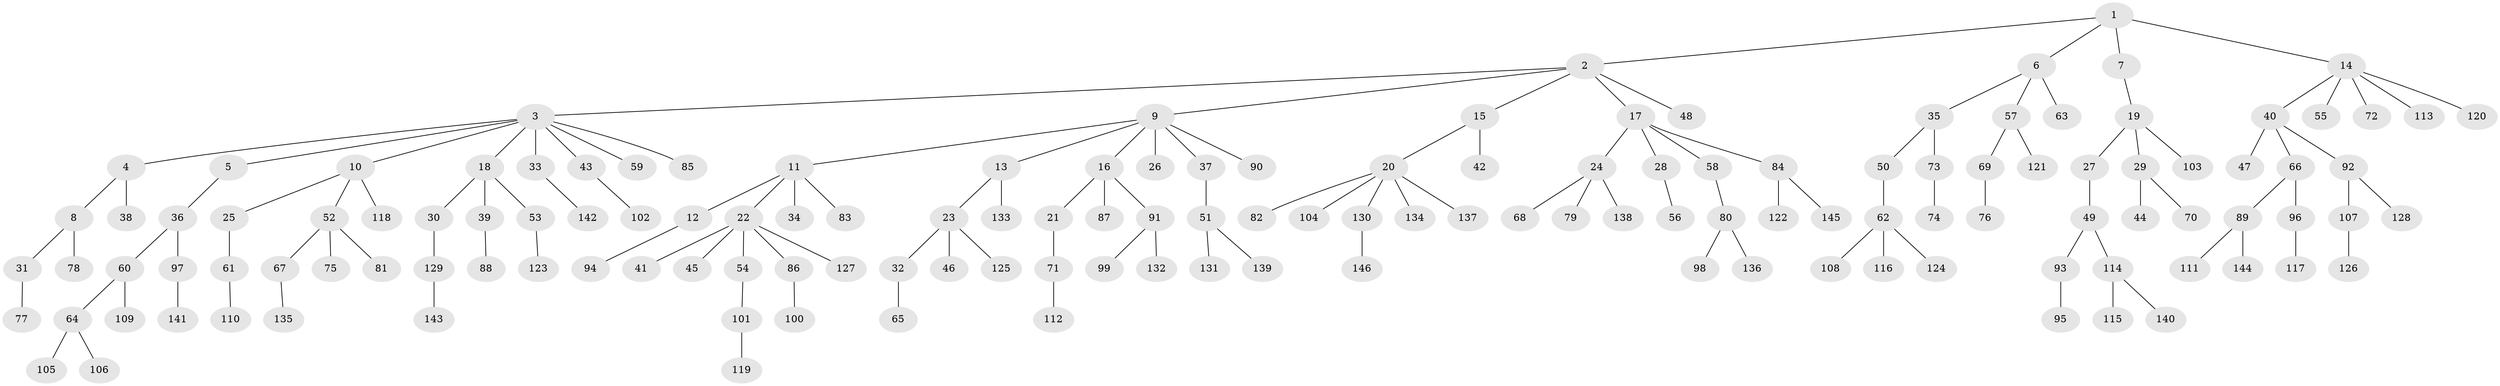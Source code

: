 // coarse degree distribution, {4: 0.0273972602739726, 5: 0.0273972602739726, 8: 0.0136986301369863, 2: 0.2876712328767123, 3: 0.1643835616438356, 6: 0.0136986301369863, 1: 0.4657534246575342}
// Generated by graph-tools (version 1.1) at 2025/51/03/04/25 22:51:41]
// undirected, 146 vertices, 145 edges
graph export_dot {
  node [color=gray90,style=filled];
  1;
  2;
  3;
  4;
  5;
  6;
  7;
  8;
  9;
  10;
  11;
  12;
  13;
  14;
  15;
  16;
  17;
  18;
  19;
  20;
  21;
  22;
  23;
  24;
  25;
  26;
  27;
  28;
  29;
  30;
  31;
  32;
  33;
  34;
  35;
  36;
  37;
  38;
  39;
  40;
  41;
  42;
  43;
  44;
  45;
  46;
  47;
  48;
  49;
  50;
  51;
  52;
  53;
  54;
  55;
  56;
  57;
  58;
  59;
  60;
  61;
  62;
  63;
  64;
  65;
  66;
  67;
  68;
  69;
  70;
  71;
  72;
  73;
  74;
  75;
  76;
  77;
  78;
  79;
  80;
  81;
  82;
  83;
  84;
  85;
  86;
  87;
  88;
  89;
  90;
  91;
  92;
  93;
  94;
  95;
  96;
  97;
  98;
  99;
  100;
  101;
  102;
  103;
  104;
  105;
  106;
  107;
  108;
  109;
  110;
  111;
  112;
  113;
  114;
  115;
  116;
  117;
  118;
  119;
  120;
  121;
  122;
  123;
  124;
  125;
  126;
  127;
  128;
  129;
  130;
  131;
  132;
  133;
  134;
  135;
  136;
  137;
  138;
  139;
  140;
  141;
  142;
  143;
  144;
  145;
  146;
  1 -- 2;
  1 -- 6;
  1 -- 7;
  1 -- 14;
  2 -- 3;
  2 -- 9;
  2 -- 15;
  2 -- 17;
  2 -- 48;
  3 -- 4;
  3 -- 5;
  3 -- 10;
  3 -- 18;
  3 -- 33;
  3 -- 43;
  3 -- 59;
  3 -- 85;
  4 -- 8;
  4 -- 38;
  5 -- 36;
  6 -- 35;
  6 -- 57;
  6 -- 63;
  7 -- 19;
  8 -- 31;
  8 -- 78;
  9 -- 11;
  9 -- 13;
  9 -- 16;
  9 -- 26;
  9 -- 37;
  9 -- 90;
  10 -- 25;
  10 -- 52;
  10 -- 118;
  11 -- 12;
  11 -- 22;
  11 -- 34;
  11 -- 83;
  12 -- 94;
  13 -- 23;
  13 -- 133;
  14 -- 40;
  14 -- 55;
  14 -- 72;
  14 -- 113;
  14 -- 120;
  15 -- 20;
  15 -- 42;
  16 -- 21;
  16 -- 87;
  16 -- 91;
  17 -- 24;
  17 -- 28;
  17 -- 58;
  17 -- 84;
  18 -- 30;
  18 -- 39;
  18 -- 53;
  19 -- 27;
  19 -- 29;
  19 -- 103;
  20 -- 82;
  20 -- 104;
  20 -- 130;
  20 -- 134;
  20 -- 137;
  21 -- 71;
  22 -- 41;
  22 -- 45;
  22 -- 54;
  22 -- 86;
  22 -- 127;
  23 -- 32;
  23 -- 46;
  23 -- 125;
  24 -- 68;
  24 -- 79;
  24 -- 138;
  25 -- 61;
  27 -- 49;
  28 -- 56;
  29 -- 44;
  29 -- 70;
  30 -- 129;
  31 -- 77;
  32 -- 65;
  33 -- 142;
  35 -- 50;
  35 -- 73;
  36 -- 60;
  36 -- 97;
  37 -- 51;
  39 -- 88;
  40 -- 47;
  40 -- 66;
  40 -- 92;
  43 -- 102;
  49 -- 93;
  49 -- 114;
  50 -- 62;
  51 -- 131;
  51 -- 139;
  52 -- 67;
  52 -- 75;
  52 -- 81;
  53 -- 123;
  54 -- 101;
  57 -- 69;
  57 -- 121;
  58 -- 80;
  60 -- 64;
  60 -- 109;
  61 -- 110;
  62 -- 108;
  62 -- 116;
  62 -- 124;
  64 -- 105;
  64 -- 106;
  66 -- 89;
  66 -- 96;
  67 -- 135;
  69 -- 76;
  71 -- 112;
  73 -- 74;
  80 -- 98;
  80 -- 136;
  84 -- 122;
  84 -- 145;
  86 -- 100;
  89 -- 111;
  89 -- 144;
  91 -- 99;
  91 -- 132;
  92 -- 107;
  92 -- 128;
  93 -- 95;
  96 -- 117;
  97 -- 141;
  101 -- 119;
  107 -- 126;
  114 -- 115;
  114 -- 140;
  129 -- 143;
  130 -- 146;
}
